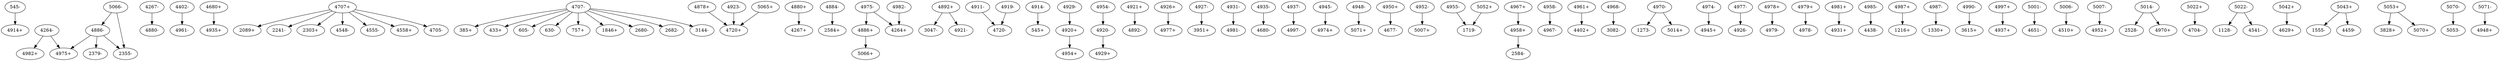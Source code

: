 digraph dist {
graph [k=96 s=1000 n=10]
"545-" -> "4914+" [d=-2491 e=51.7 n=11]
"4264-" -> "4975+" [d=-30383 e=49.5 n=12]
"4264-" -> "4982+" [d=-42700 e=54.2 n=10]
"4267-" -> "4880-" [d=-118 e=42.8 n=16]
"4402-" -> "4961-" [d=-254 e=54.2 n=10]
"4680+" -> "4935+" [d=-58 e=54.2 n=10]
"4707+" -> "2089+" [d=-80 e=54.2 n=10]
"4707+" -> "2241-" [d=-226 e=29.4 n=34]
"4707+" -> "2303+" [d=-181 e=33.6 n=26]
"4707+" -> "4548-" [d=-170 e=23.1 n=55]
"4707+" -> "4555-" [d=-168 e=51.7 n=11]
"4707+" -> "4558+" [d=-128 e=35.0 n=24]
"4707+" -> "4705-" [d=-198 e=19.2 n=80]
"4707-" -> "385+" [d=-90 e=29.4 n=34]
"4707-" -> "433+" [d=-227 e=31.8 n=29]
"4707-" -> "605-" [d=-188 e=37.4 n=21]
"4707-" -> "630-" [d=-223 e=26.1 n=43]
"4707-" -> "757+" [d=-216 e=20.1 n=73]
"4707-" -> "1846+" [d=-147 e=32.4 n=28]
"4707-" -> "2680-" [d=-92 e=31.8 n=29]
"4707-" -> "2682-" [d=-92 e=35.7 n=23]
"4707-" -> "3144-" [d=-78 e=39.3 n=19]
"4878+" -> "4720+" [d=-145 e=49.5 n=12]
"4880+" -> "4267+" [d=-118 e=42.8 n=16]
"4884-" -> "2584+" [d=-239 e=51.7 n=11]
"4886+" -> "5066+" [d=-87337 e=40.4 n=18]
"4886-" -> "2355-" [d=-152 e=51.7 n=11]
"4886-" -> "2379-" [d=-193 e=49.5 n=12]
"4886-" -> "4975+" [d=-30569 e=45.8 n=14]
"4892+" -> "3047-" [d=-2496 e=31.3 n=30]
"4892+" -> "4921-" [d=-216 e=51.7 n=11]
"4911-" -> "4720-" [d=-245 e=38.3 n=20]
"4914-" -> "545+" [d=-2491 e=51.7 n=11]
"4919-" -> "4720-" [d=-281 e=44.2 n=15]
"4920+" -> "4954+" [d=-294 e=31.3 n=30]
"4920-" -> "4929+" [d=-314 e=47.5 n=13]
"4921+" -> "4892-" [d=-216 e=51.7 n=11]
"4923-" -> "4720+" [d=-227 e=44.2 n=15]
"4926+" -> "4977+" [d=-44757 e=39.3 n=19]
"4927-" -> "3951+" [d=-177 e=49.5 n=12]
"4929-" -> "4920+" [d=-314 e=47.5 n=13]
"4931-" -> "4981-" [d=-113 e=54.2 n=10]
"4935-" -> "4680-" [d=-58 e=54.2 n=10]
"4937-" -> "4997-" [d=-137 e=51.7 n=11]
"4945-" -> "4974+" [d=-247 e=31.8 n=29]
"4948-" -> "5071+" [d=-357 e=49.5 n=12]
"4950+" -> "4677-" [d=-143 e=51.7 n=11]
"4952-" -> "5007+" [d=-268 e=51.7 n=11]
"4954-" -> "4920-" [d=-294 e=31.3 n=30]
"4955-" -> "1719-" [d=-159 e=38.3 n=20]
"4958+" -> "2584-" [d=-196 e=44.2 n=15]
"4958-" -> "4967-" [d=-197 e=29.0 n=35]
"4961+" -> "4402+" [d=-254 e=54.2 n=10]
"4967+" -> "4958+" [d=-197 e=29.0 n=35]
"4968-" -> "3082-" [d=-215 e=51.7 n=11]
"4970-" -> "1273-" [d=-176 e=31.8 n=29]
"4970-" -> "5014+" [d=-167 e=47.5 n=13]
"4974-" -> "4945+" [d=-247 e=31.8 n=29]
"4975-" -> "4264+" [d=-30383 e=49.5 n=12]
"4975-" -> "4886+" [d=-30569 e=45.8 n=14]
"4977-" -> "4926-" [d=-44757 e=39.3 n=19]
"4978+" -> "4979-" [d=-283 e=54.2 n=10]
"4979+" -> "4978-" [d=-283 e=54.2 n=10]
"4981+" -> "4931+" [d=-113 e=54.2 n=10]
"4982-" -> "4264+" [d=-42700 e=54.2 n=10]
"4985-" -> "4438-" [d=-192 e=28.2 n=37]
"4987+" -> "1216+" [d=-140 e=51.7 n=11]
"4987-" -> "1330+" [d=-121 e=51.7 n=11]
"4990-" -> "3615+" [d=-314 e=47.5 n=13]
"4997+" -> "4937+" [d=-137 e=51.7 n=11]
"5001-" -> "4651-" [d=-258 e=51.7 n=11]
"5006-" -> "4510+" [d=-7991 e=54.2 n=10]
"5007-" -> "4952+" [d=-268 e=51.7 n=11]
"5014-" -> "2528-" [d=-27 e=25.5 n=45]
"5014-" -> "4970+" [d=-167 e=47.5 n=13]
"5022+" -> "4704-" [d=-4663 e=51.7 n=11]
"5022-" -> "1128-" [d=-155 e=28.6 n=36]
"5022-" -> "4541-" [d=-202 e=27.4 n=39]
"5042+" -> "4629+" [d=-159 e=51.7 n=11]
"5043+" -> "1555-" [d=-268 e=54.2 n=10]
"5043+" -> "4459-" [d=-279 e=34.3 n=25]
"5052+" -> "1719-" [d=-267 e=51.7 n=11]
"5053+" -> "3828+" [d=-234 e=39.3 n=19]
"5053+" -> "5070+" [d=-263 e=47.5 n=13]
"5065+" -> "4720+" [d=-11756 e=49.5 n=12]
"5066-" -> "2355-" [d=-157 e=45.8 n=14]
"5066-" -> "4886-" [d=-87337 e=40.4 n=18]
"5070-" -> "5053-" [d=-263 e=47.5 n=13]
"5071-" -> "4948+" [d=-357 e=49.5 n=12]
}
